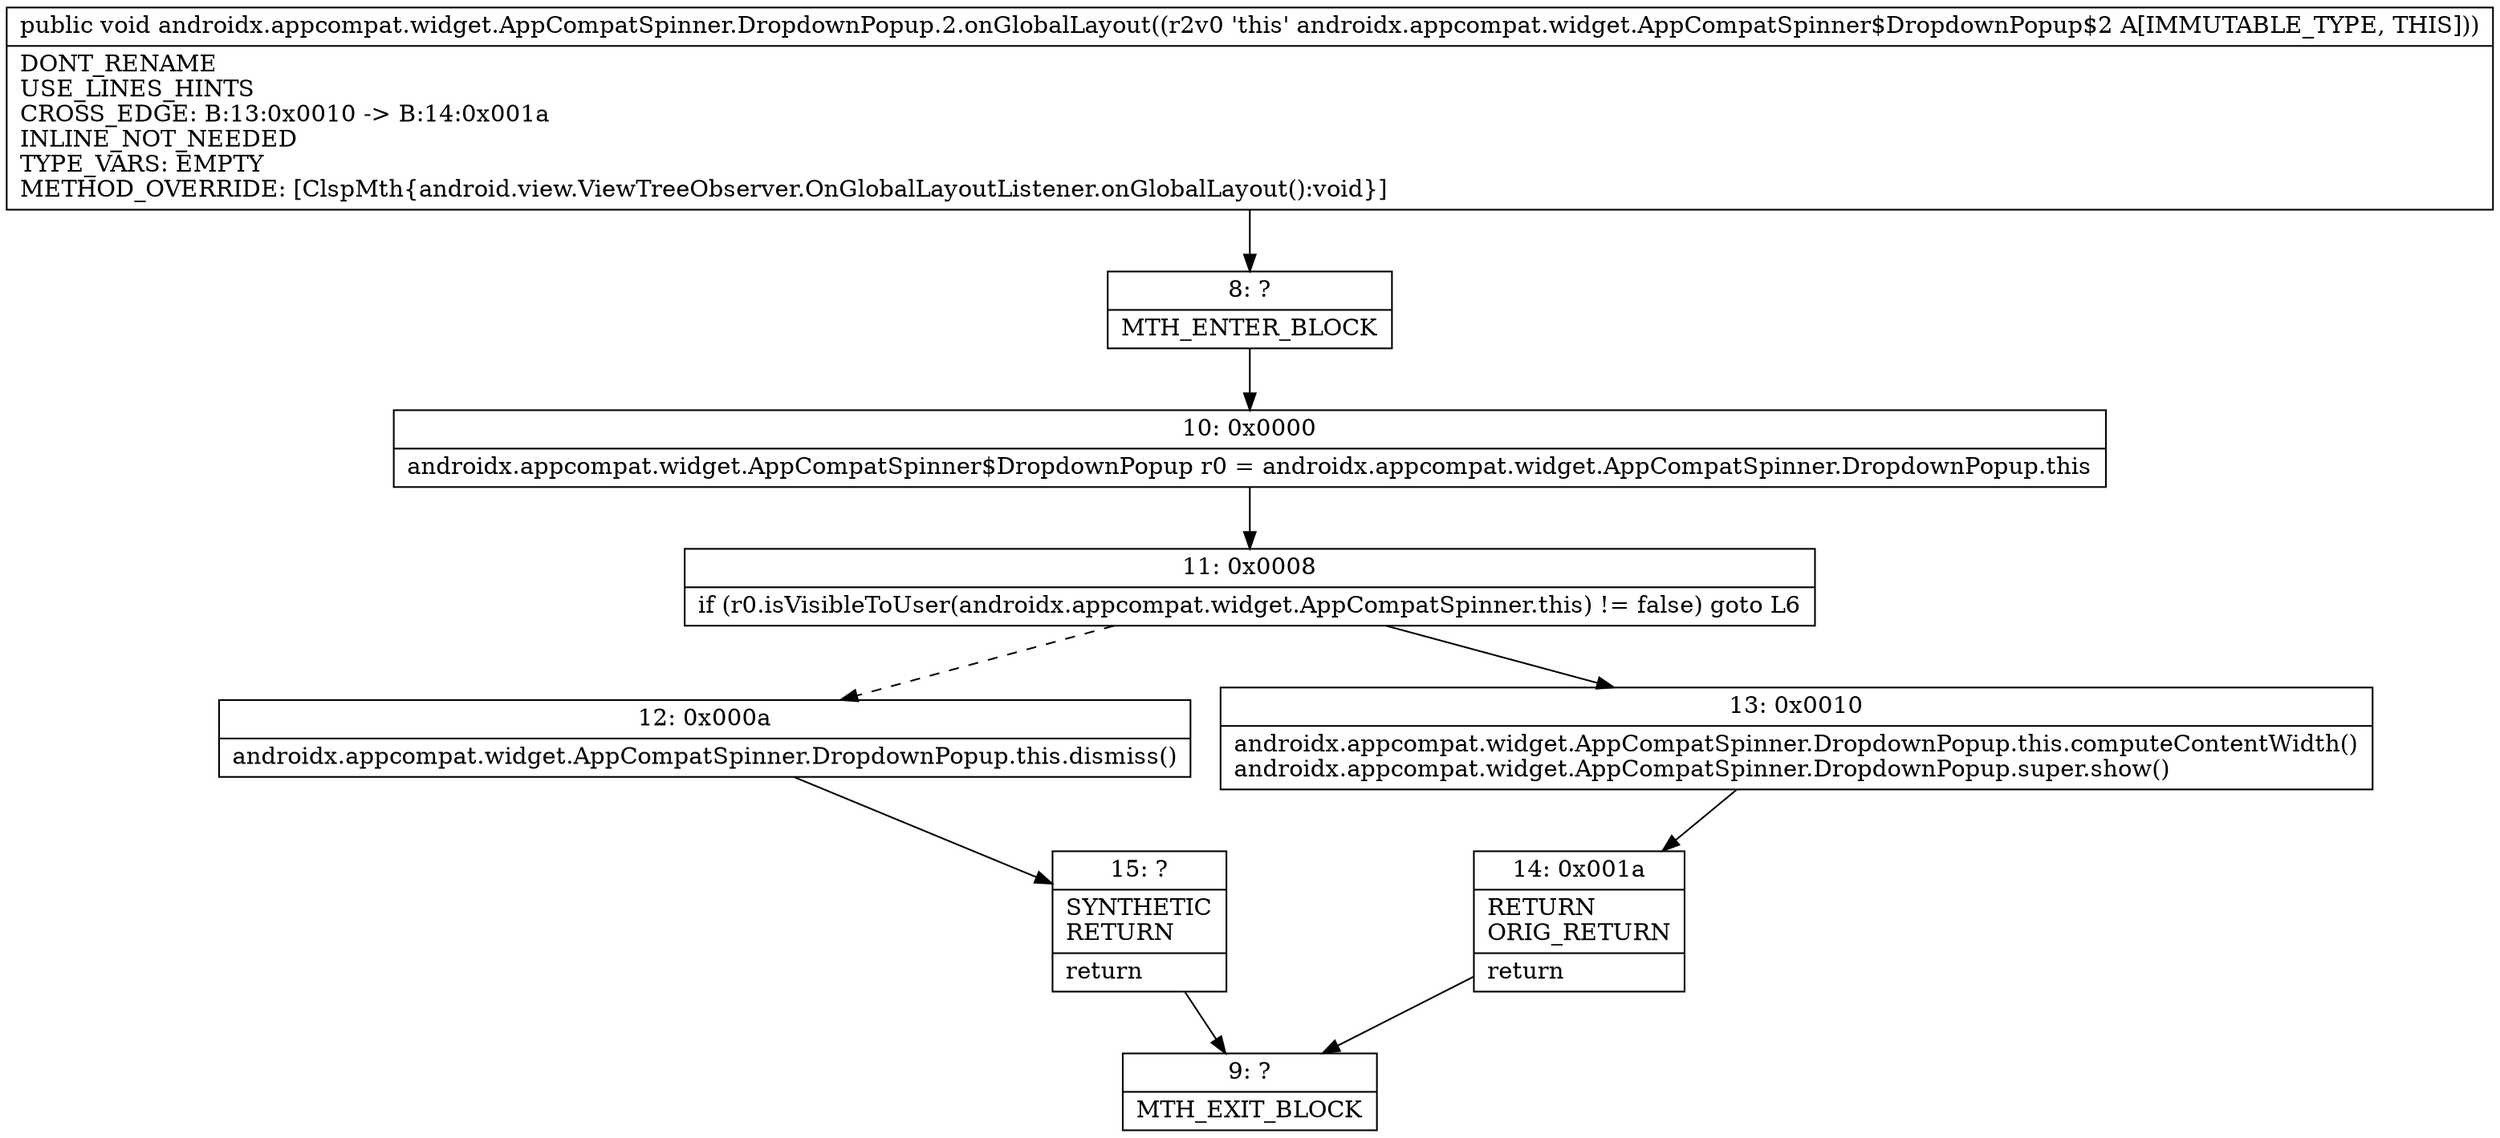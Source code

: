 digraph "CFG forandroidx.appcompat.widget.AppCompatSpinner.DropdownPopup.2.onGlobalLayout()V" {
Node_8 [shape=record,label="{8\:\ ?|MTH_ENTER_BLOCK\l}"];
Node_10 [shape=record,label="{10\:\ 0x0000|androidx.appcompat.widget.AppCompatSpinner$DropdownPopup r0 = androidx.appcompat.widget.AppCompatSpinner.DropdownPopup.this\l}"];
Node_11 [shape=record,label="{11\:\ 0x0008|if (r0.isVisibleToUser(androidx.appcompat.widget.AppCompatSpinner.this) != false) goto L6\l}"];
Node_12 [shape=record,label="{12\:\ 0x000a|androidx.appcompat.widget.AppCompatSpinner.DropdownPopup.this.dismiss()\l}"];
Node_15 [shape=record,label="{15\:\ ?|SYNTHETIC\lRETURN\l|return\l}"];
Node_9 [shape=record,label="{9\:\ ?|MTH_EXIT_BLOCK\l}"];
Node_13 [shape=record,label="{13\:\ 0x0010|androidx.appcompat.widget.AppCompatSpinner.DropdownPopup.this.computeContentWidth()\landroidx.appcompat.widget.AppCompatSpinner.DropdownPopup.super.show()\l}"];
Node_14 [shape=record,label="{14\:\ 0x001a|RETURN\lORIG_RETURN\l|return\l}"];
MethodNode[shape=record,label="{public void androidx.appcompat.widget.AppCompatSpinner.DropdownPopup.2.onGlobalLayout((r2v0 'this' androidx.appcompat.widget.AppCompatSpinner$DropdownPopup$2 A[IMMUTABLE_TYPE, THIS]))  | DONT_RENAME\lUSE_LINES_HINTS\lCROSS_EDGE: B:13:0x0010 \-\> B:14:0x001a\lINLINE_NOT_NEEDED\lTYPE_VARS: EMPTY\lMETHOD_OVERRIDE: [ClspMth\{android.view.ViewTreeObserver.OnGlobalLayoutListener.onGlobalLayout():void\}]\l}"];
MethodNode -> Node_8;Node_8 -> Node_10;
Node_10 -> Node_11;
Node_11 -> Node_12[style=dashed];
Node_11 -> Node_13;
Node_12 -> Node_15;
Node_15 -> Node_9;
Node_13 -> Node_14;
Node_14 -> Node_9;
}

